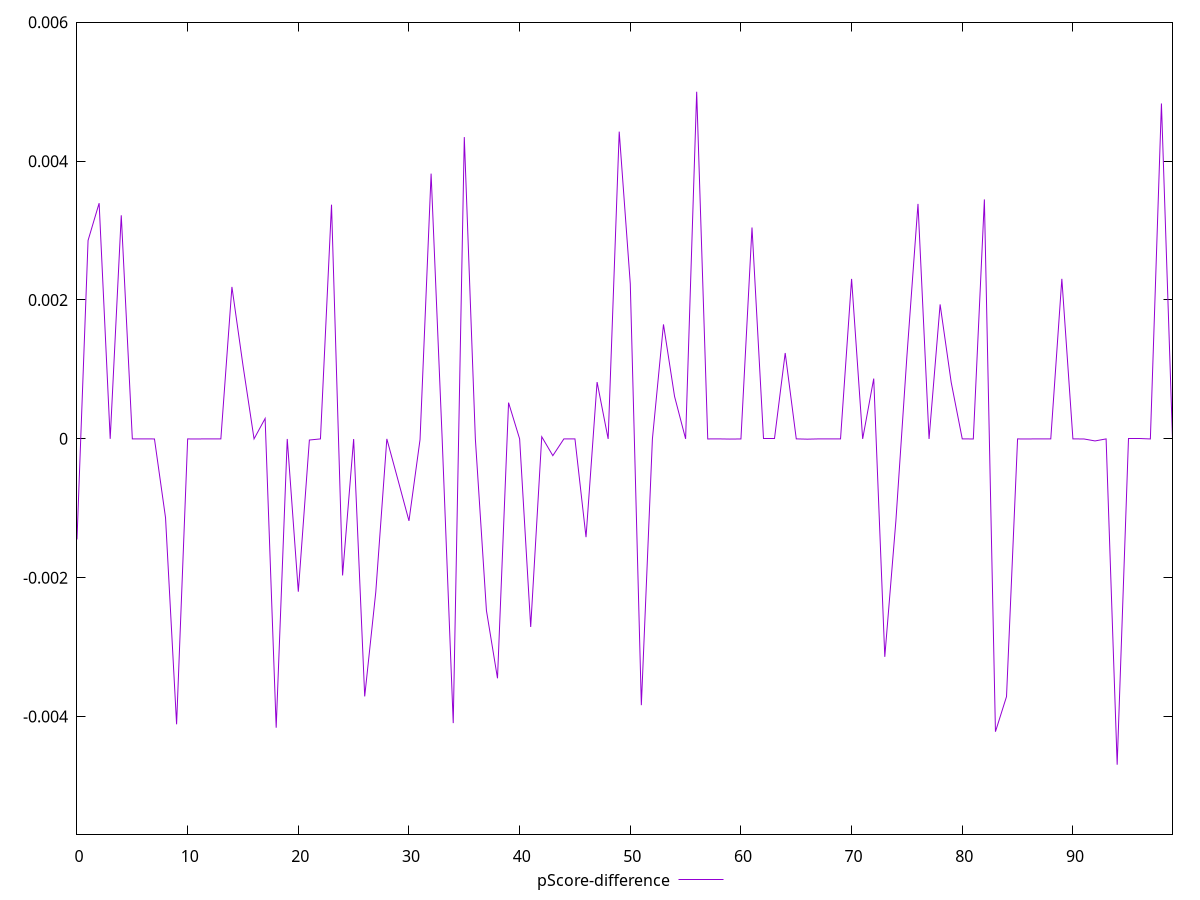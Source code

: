 reset

$pScoreDifference <<EOF
0 -0.001448588498637049
1 0.0028577652461055925
2 0.0033944345808327725
3 -2.9175403759573726e-7
4 0.0032202346045879793
5 -5.614765554717849e-7
6 -2.467294867303238e-7
7 -0.0000013301986376834662
8 -0.0011348922051491739
9 -0.00411094221496433
10 -0.0000011615398262110332
11 -0.000001445733469940258
12 -3.457732843381578e-7
13 -6.703104995509079e-7
14 0.0021881314419879283
15 0.0010579541768953593
16 -4.253661566311351e-7
17 0.0002934636223710374
18 -0.0041604136300146255
19 -0.0000013794369059239031
20 -0.002201159976741529
21 -0.00001670269473330599
22 -9.116530437225379e-7
23 0.0033728578117454555
24 -0.001967484230686156
25 -0.000003010663642055711
26 -0.0037094491313452993
27 -0.0022081017710603446
28 -5.66195038631534e-7
29 -0.0005877793064691383
30 -0.0011811444788861758
31 -0.000010222595618003538
32 0.003820194105030539
33 -3.3449099468008114e-7
34 -0.004093964216946522
35 0.004345827116014722
36 -0.0000014671682369016281
37 -0.0024719945425916157
38 -0.003448582352968743
39 0.0005216014768528732
40 -4.856633128991206e-7
41 -0.002708949920688597
42 0.00002994632105834949
43 -0.00024189182592859737
44 -5.820904886988387e-7
45 -6.288523481945418e-7
46 -0.0014161589782687445
47 0.0008177994598372873
48 -9.417807603773198e-7
49 0.0044244695253491395
50 0.002233437397043625
51 -0.0038354369681120604
52 -6.069075652037625e-7
53 0.0016487667892594038
54 0.0006117441291015879
55 -3.791529903374169e-7
56 0.004999492793443805
57 -0.0000012494752485991967
58 -5.193613679121967e-7
59 -0.000003123233788482338
60 -0.0000014429212643607414
61 0.003044467557920205
62 -3.9715128297146407e-7
63 -4.060445626397069e-7
64 0.0012364513343735561
65 -3.389674873011117e-7
66 -0.000004401278653753948
67 -7.811970050841666e-7
68 -8.850145288841205e-7
69 -7.610361461019011e-7
70 0.002303827113292134
71 -3.9686705322061755e-7
72 0.0008678365463188342
73 -0.00313933110602993
74 -0.0011866401399256432
75 0.0011931863039755797
76 0.00338430737203943
77 -0.0000015008308378305912
78 0.0019362786908776464
79 0.000814700502511867
80 -7.945428058819815e-7
81 -0.0000014401134298402951
82 0.0034480898972323315
83 -0.004217609110827469
84 -0.0037123850092716237
85 -0.0000010978503151015673
86 -0.0000013844785877736854
87 -5.749606697413867e-7
88 -7.524229084232559e-7
89 0.0023046524222150033
90 -5.223709564905477e-7
91 -0.0000016825949719079247
92 -0.00003002369418636519
93 -7.641659092172404e-7
94 -0.004693035006300694
95 -6.794745093241517e-7
96 -7.268211787980761e-7
97 -0.000001461076214903656
98 0.004830622261408846
99 -6.413175910324753e-7
EOF

set key outside below
set xrange [0:99]
set yrange [-0.005693035006300694:0.005999492793443805]
set trange [-0.005693035006300694:0.005999492793443805]
set terminal svg size 640, 500 enhanced background rgb 'white'
set output "reports/report_00027_2021-02-24T12-40-31.850Z/bootup-time/samples/agenda/pScore-difference/values.svg"

plot $pScoreDifference title "pScore-difference" with line

reset

